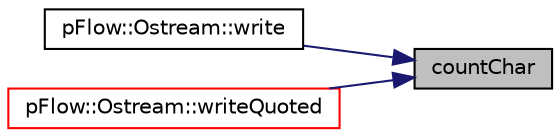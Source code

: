 digraph "countChar"
{
 // LATEX_PDF_SIZE
  edge [fontname="Helvetica",fontsize="10",labelfontname="Helvetica",labelfontsize="10"];
  node [fontname="Helvetica",fontsize="10",shape=record];
  rankdir="RL";
  Node1 [label="countChar",height=0.2,width=0.4,color="black", fillcolor="grey75", style="filled", fontcolor="black",tooltip="Count numer of chars c in a word."];
  Node1 -> Node2 [dir="back",color="midnightblue",fontsize="10",style="solid",fontname="Helvetica"];
  Node2 [label="pFlow::Ostream::write",height=0.2,width=0.4,color="black", fillcolor="white", style="filled",URL="$classpFlow_1_1Ostream.html#a092e63db7d7406b2999bb7203d8eb91b",tooltip="Write character string."];
  Node1 -> Node3 [dir="back",color="midnightblue",fontsize="10",style="solid",fontname="Helvetica"];
  Node3 [label="pFlow::Ostream::writeQuoted",height=0.2,width=0.4,color="red", fillcolor="white", style="filled",URL="$classpFlow_1_1Ostream.html#ad49e7395bb1832b095b5567656beae88",tooltip="Write std::string surrounded by quotes."];
}
